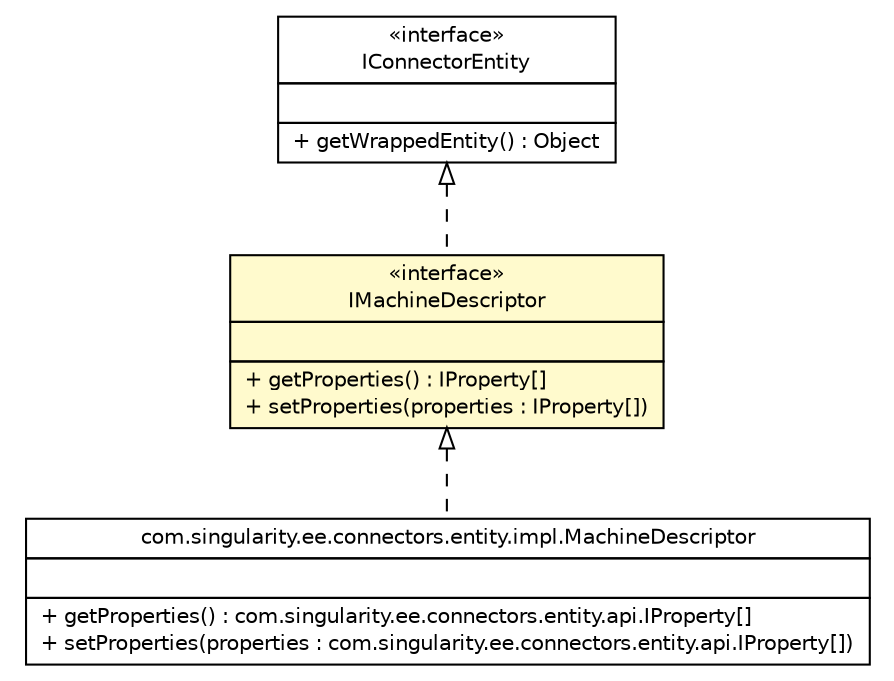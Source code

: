 #!/usr/local/bin/dot
#
# Class diagram 
# Generated by UMLGraph version 5.4 (http://www.umlgraph.org/)
#

digraph G {
	edge [fontname="Helvetica",fontsize=10,labelfontname="Helvetica",labelfontsize=10];
	node [fontname="Helvetica",fontsize=10,shape=plaintext];
	nodesep=0.25;
	ranksep=0.5;
	// com.singularity.ee.connectors.entity.api.IConnectorEntity
	c1076 [label=<<table title="com.singularity.ee.connectors.entity.api.IConnectorEntity" border="0" cellborder="1" cellspacing="0" cellpadding="2" port="p" href="./IConnectorEntity.html">
		<tr><td><table border="0" cellspacing="0" cellpadding="1">
<tr><td align="center" balign="center"> &#171;interface&#187; </td></tr>
<tr><td align="center" balign="center"> IConnectorEntity </td></tr>
		</table></td></tr>
		<tr><td><table border="0" cellspacing="0" cellpadding="1">
<tr><td align="left" balign="left">  </td></tr>
		</table></td></tr>
		<tr><td><table border="0" cellspacing="0" cellpadding="1">
<tr><td align="left" balign="left"> + getWrappedEntity() : Object </td></tr>
		</table></td></tr>
		</table>>, URL="./IConnectorEntity.html", fontname="Helvetica", fontcolor="black", fontsize=10.0];
	// com.singularity.ee.connectors.entity.api.IMachineDescriptor
	c1084 [label=<<table title="com.singularity.ee.connectors.entity.api.IMachineDescriptor" border="0" cellborder="1" cellspacing="0" cellpadding="2" port="p" bgcolor="lemonChiffon" href="./IMachineDescriptor.html">
		<tr><td><table border="0" cellspacing="0" cellpadding="1">
<tr><td align="center" balign="center"> &#171;interface&#187; </td></tr>
<tr><td align="center" balign="center"> IMachineDescriptor </td></tr>
		</table></td></tr>
		<tr><td><table border="0" cellspacing="0" cellpadding="1">
<tr><td align="left" balign="left">  </td></tr>
		</table></td></tr>
		<tr><td><table border="0" cellspacing="0" cellpadding="1">
<tr><td align="left" balign="left"> + getProperties() : IProperty[] </td></tr>
<tr><td align="left" balign="left"> + setProperties(properties : IProperty[]) </td></tr>
		</table></td></tr>
		</table>>, URL="./IMachineDescriptor.html", fontname="Helvetica", fontcolor="black", fontsize=10.0];
	// com.singularity.ee.connectors.entity.impl.MachineDescriptor
	c1106 [label=<<table title="com.singularity.ee.connectors.entity.impl.MachineDescriptor" border="0" cellborder="1" cellspacing="0" cellpadding="2" port="p" href="../impl/MachineDescriptor.html">
		<tr><td><table border="0" cellspacing="0" cellpadding="1">
<tr><td align="center" balign="center"> com.singularity.ee.connectors.entity.impl.MachineDescriptor </td></tr>
		</table></td></tr>
		<tr><td><table border="0" cellspacing="0" cellpadding="1">
<tr><td align="left" balign="left">  </td></tr>
		</table></td></tr>
		<tr><td><table border="0" cellspacing="0" cellpadding="1">
<tr><td align="left" balign="left"> + getProperties() : com.singularity.ee.connectors.entity.api.IProperty[] </td></tr>
<tr><td align="left" balign="left"> + setProperties(properties : com.singularity.ee.connectors.entity.api.IProperty[]) </td></tr>
		</table></td></tr>
		</table>>, URL="../impl/MachineDescriptor.html", fontname="Helvetica", fontcolor="black", fontsize=10.0];
	//com.singularity.ee.connectors.entity.api.IMachineDescriptor implements com.singularity.ee.connectors.entity.api.IConnectorEntity
	c1076:p -> c1084:p [dir=back,arrowtail=empty,style=dashed];
	//com.singularity.ee.connectors.entity.impl.MachineDescriptor implements com.singularity.ee.connectors.entity.api.IMachineDescriptor
	c1084:p -> c1106:p [dir=back,arrowtail=empty,style=dashed];
}


